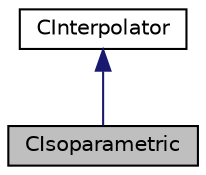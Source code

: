 digraph "CIsoparametric"
{
 // LATEX_PDF_SIZE
  edge [fontname="Helvetica",fontsize="10",labelfontname="Helvetica",labelfontsize="10"];
  node [fontname="Helvetica",fontsize="10",shape=record];
  Node1 [label="CIsoparametric",height=0.2,width=0.4,color="black", fillcolor="grey75", style="filled", fontcolor="black",tooltip="Isoparametric interpolation."];
  Node2 -> Node1 [dir="back",color="midnightblue",fontsize="10",style="solid",fontname="Helvetica"];
  Node2 [label="CInterpolator",height=0.2,width=0.4,color="black", fillcolor="white", style="filled",URL="$classCInterpolator.html",tooltip="Main class for defining the interpolator, it requires a child class for each particular interpolation..."];
}
